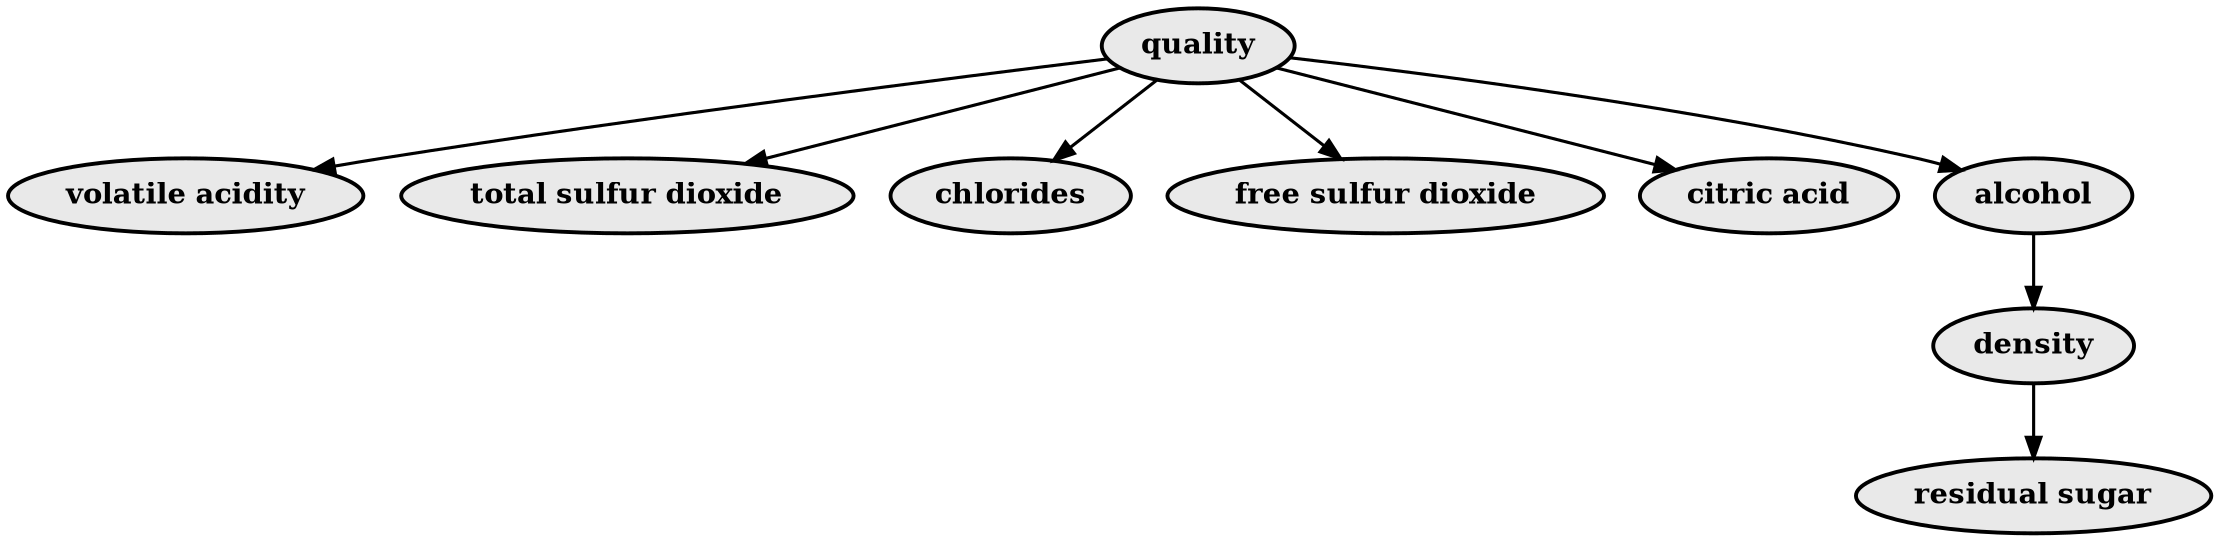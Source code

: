digraph {
    node [style=filled, fillcolor="#E9E9E9", penwidth=1.875, fontsize=14, fontname="times-bold"]
    edge [penwidth=1.5]
    "quality"->"volatile acidity"
    "quality"->"total sulfur dioxide"
    "quality"->"chlorides"
    "quality"->"free sulfur dioxide"
    "quality"->"citric acid"
    "quality"->"alcohol"
    "alcohol"->"density"
    "density"->"residual sugar"
}